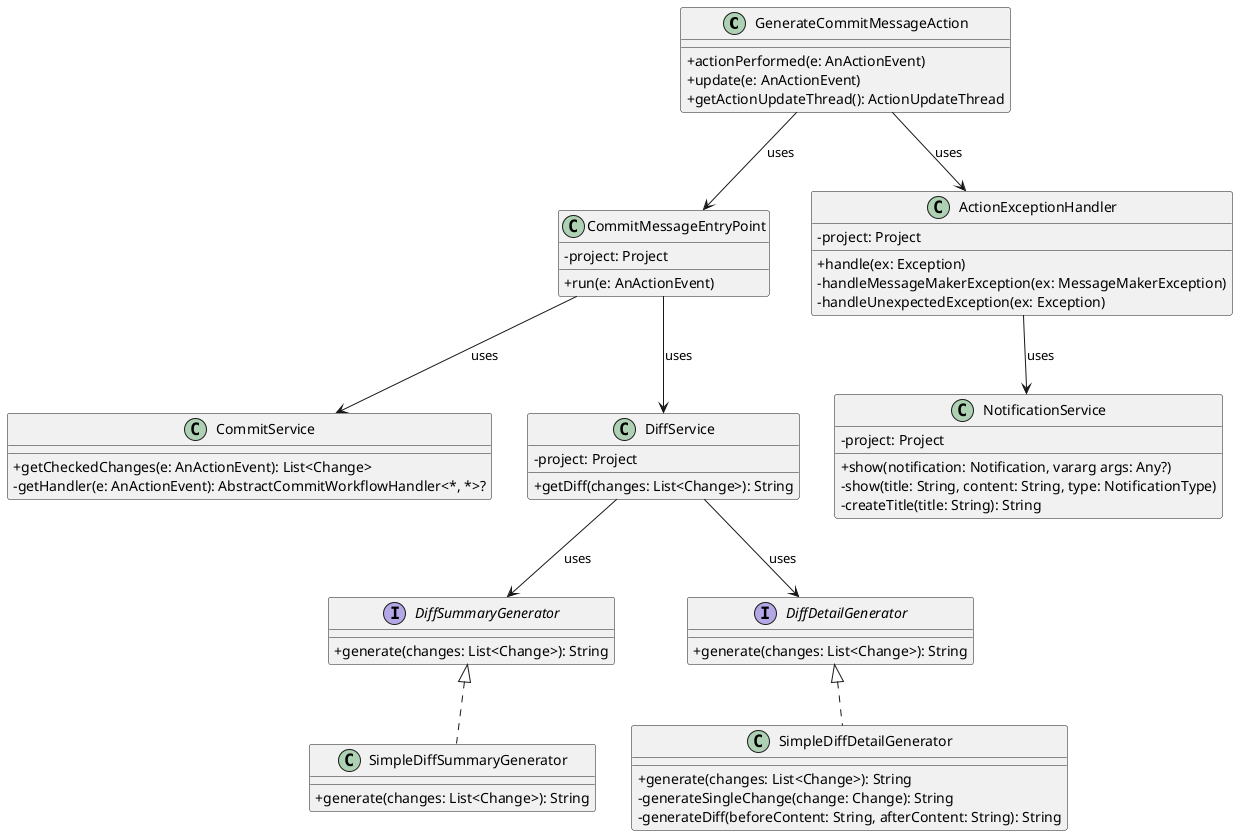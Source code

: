 @startuml

skinparam classAttributeIconSize 0

class GenerateCommitMessageAction {
  + actionPerformed(e: AnActionEvent)
  + update(e: AnActionEvent)
  + getActionUpdateThread(): ActionUpdateThread
}

class CommitMessageEntryPoint {
  - project: Project
  + run(e: AnActionEvent)
}

class CommitService {
  + getCheckedChanges(e: AnActionEvent): List<Change>
  - getHandler(e: AnActionEvent): AbstractCommitWorkflowHandler<*, *>?
}

class DiffService {
  - project: Project
  + getDiff(changes: List<Change>): String
}

interface DiffSummaryGenerator {
  + generate(changes: List<Change>): String
}

class SimpleDiffSummaryGenerator {
  + generate(changes: List<Change>): String
}

interface DiffDetailGenerator {
  + generate(changes: List<Change>): String
}

class SimpleDiffDetailGenerator {
  + generate(changes: List<Change>): String
  - generateSingleChange(change: Change): String
  - generateDiff(beforeContent: String, afterContent: String): String
}

class ActionExceptionHandler {
  - project: Project
  + handle(ex: Exception)
  - handleMessageMakerException(ex: MessageMakerException)
  - handleUnexpectedException(ex: Exception)
}

class NotificationService {
  - project: Project
  + show(notification: Notification, vararg args: Any?)
  - show(title: String, content: String, type: NotificationType)
  - createTitle(title: String): String
}

GenerateCommitMessageAction --> CommitMessageEntryPoint: uses
CommitMessageEntryPoint --> CommitService: uses
CommitMessageEntryPoint --> DiffService: uses
DiffService --> DiffSummaryGenerator: uses
DiffService --> DiffDetailGenerator: uses
DiffSummaryGenerator <|.. SimpleDiffSummaryGenerator
DiffDetailGenerator <|.. SimpleDiffDetailGenerator
GenerateCommitMessageAction --> ActionExceptionHandler: uses
ActionExceptionHandler --> NotificationService: uses

@enduml
